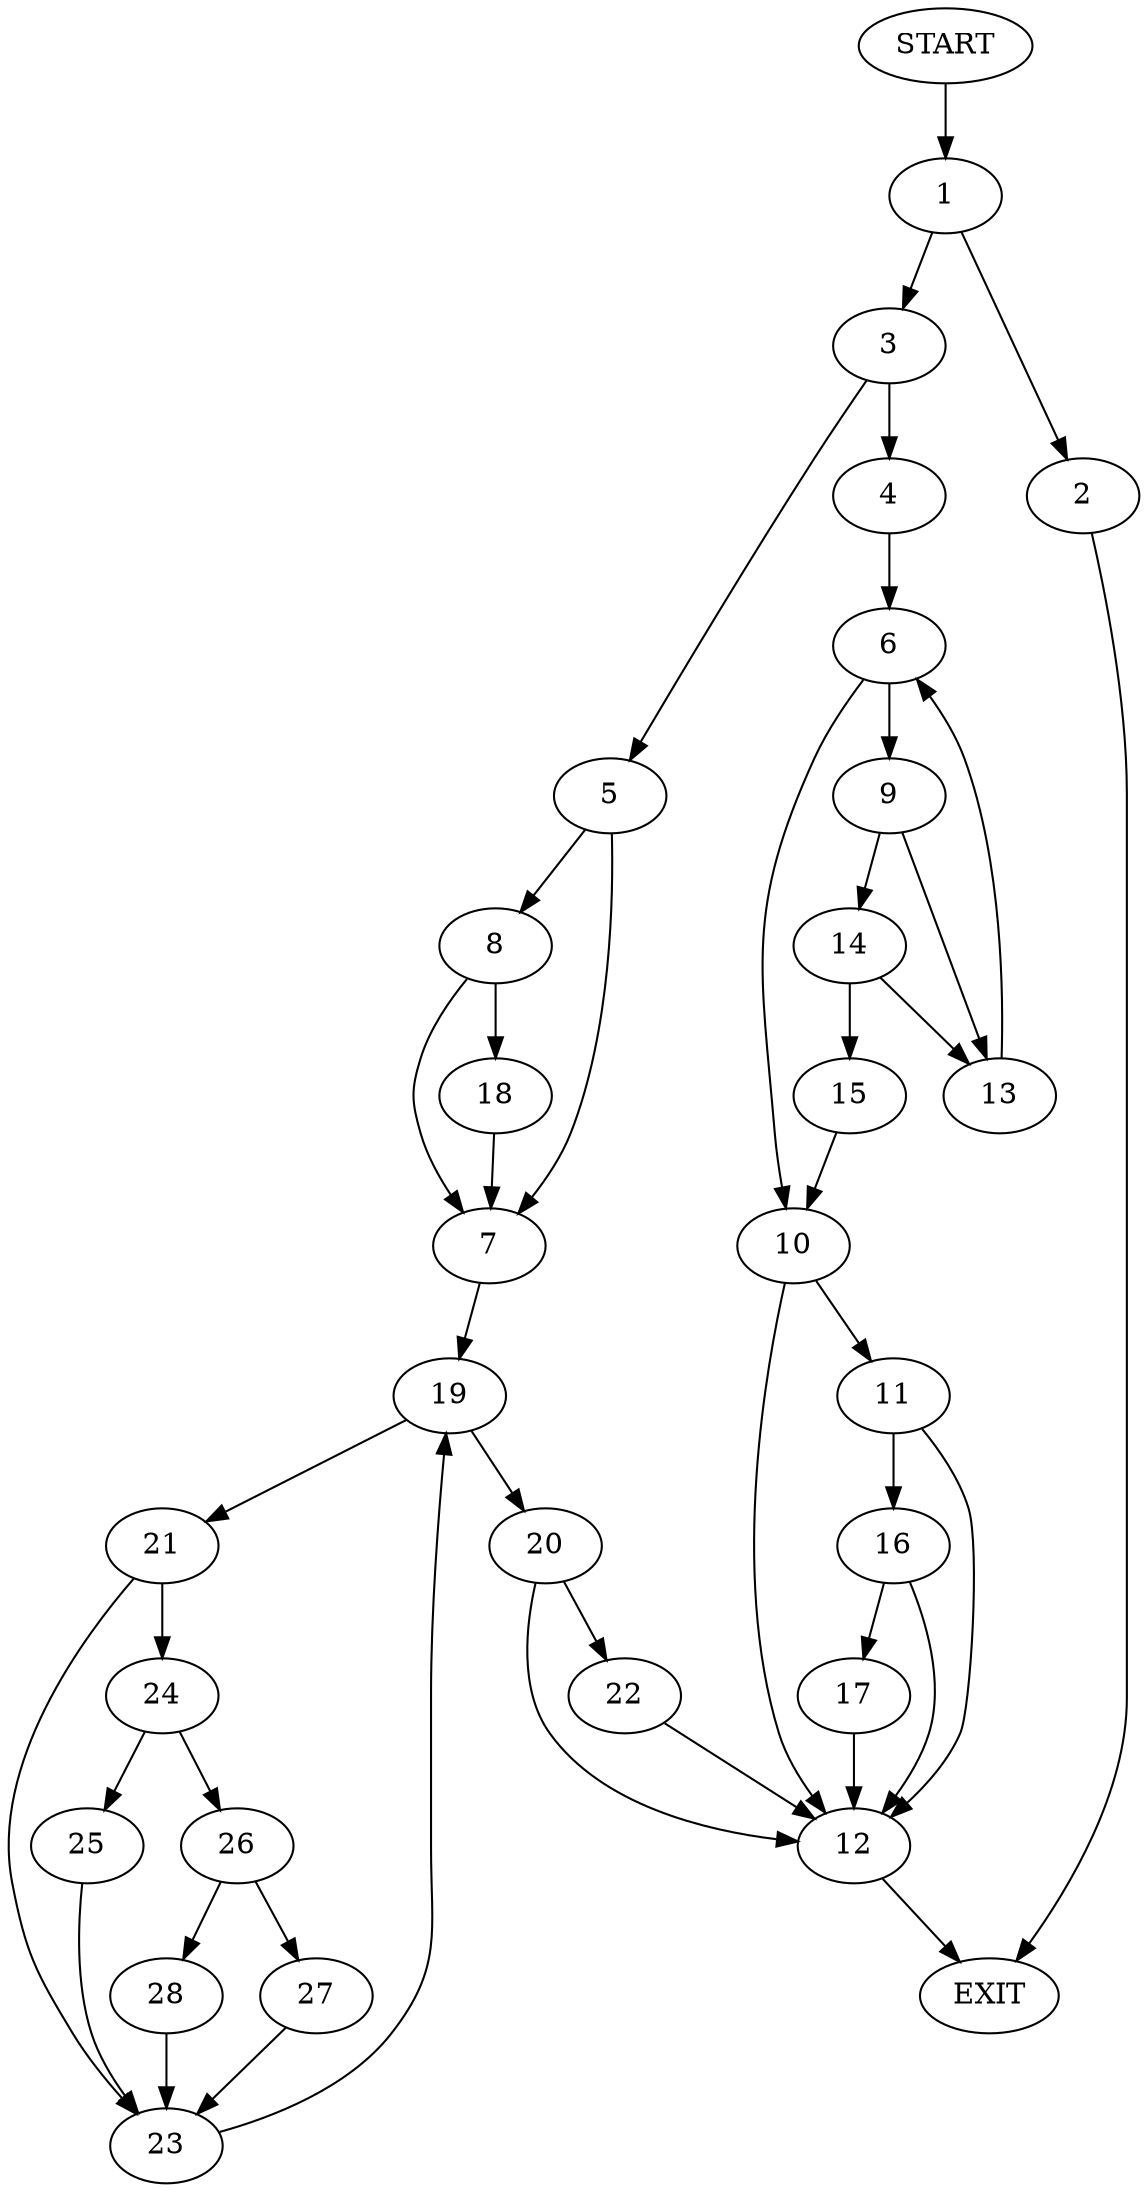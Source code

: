 digraph {
0 [label="START"]
29 [label="EXIT"]
0 -> 1
1 -> 2
1 -> 3
3 -> 4
3 -> 5
2 -> 29
4 -> 6
5 -> 7
5 -> 8
6 -> 9
6 -> 10
10 -> 11
10 -> 12
9 -> 13
9 -> 14
13 -> 6
14 -> 15
14 -> 13
15 -> 10
11 -> 16
11 -> 12
12 -> 29
16 -> 12
16 -> 17
17 -> 12
8 -> 7
8 -> 18
7 -> 19
18 -> 7
19 -> 20
19 -> 21
20 -> 22
20 -> 12
21 -> 23
21 -> 24
23 -> 19
24 -> 25
24 -> 26
26 -> 27
26 -> 28
25 -> 23
27 -> 23
28 -> 23
22 -> 12
}
